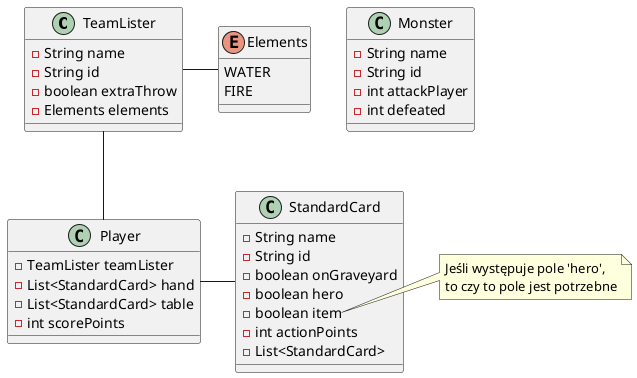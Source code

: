 @startuml
'https://plantuml.com/class-diagram

class TeamLister {
    - String name
    - String id
    - boolean extraThrow
    - Elements elements
}

class Monster {
    - String name
    - String id
    - int attackPlayer
    - int defeated
}

class StandardCard {
    - String name
    - String id
    - boolean onGraveyard
    - boolean hero
    - boolean item
    - int actionPoints
    - List<StandardCard>
}

note right of StandardCard::item
    Jeśli występuje pole 'hero',
    to czy to pole jest potrzebne
end note

class Player {
    - TeamLister teamLister
    - List<StandardCard> hand
    - List<StandardCard> table
    - int scorePoints
}

enum Elements {
    WATER
    FIRE
}

TeamLister - Elements
Player -up- TeamLister
Player - StandardCard

@enduml